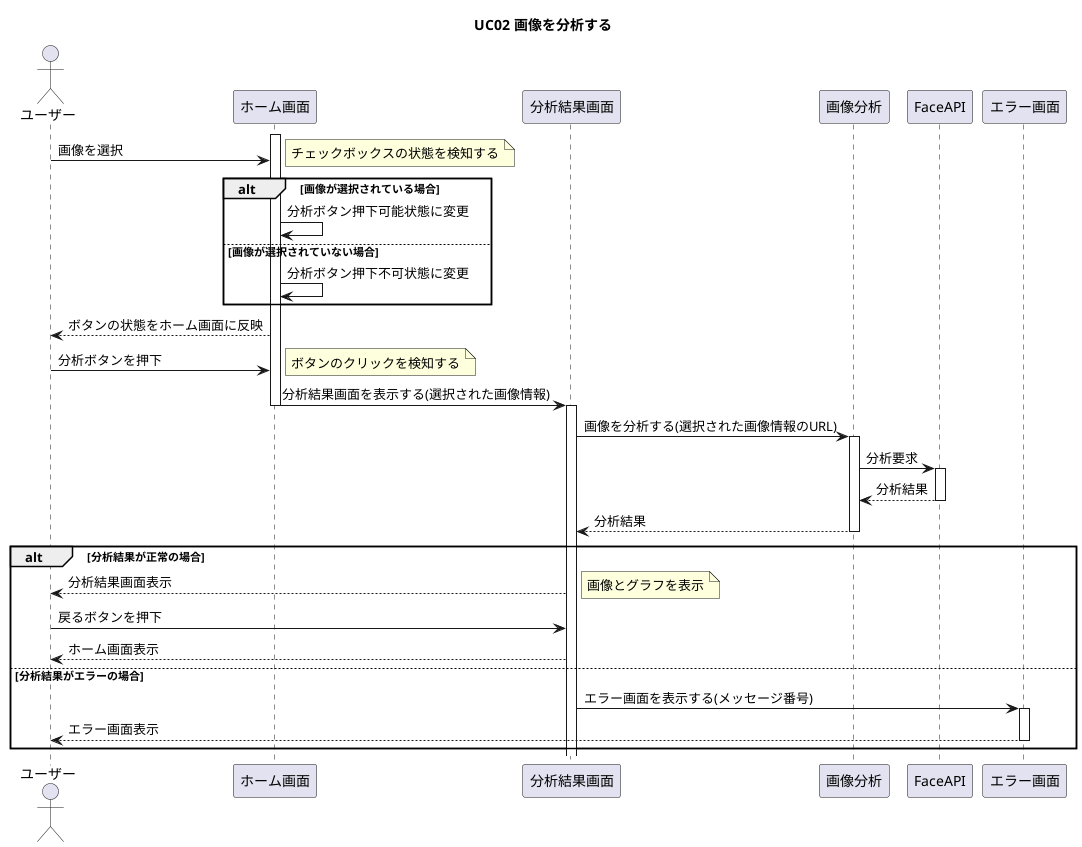 @startuml
title UC02 画像を分析する

actor ユーザー
participant ホーム画面
participant 分析結果画面
participant 画像分析
participant FaceAPI
participant エラー画面

activate ホーム画面
ユーザー -> ホーム画面 : 画像を選択
note right : チェックボックスの状態を検知する

alt 画像が選択されている場合
ホーム画面 -> ホーム画面 : 分析ボタン押下可能状態に変更

else 画像が選択されていない場合
ホーム画面 -> ホーム画面 : 分析ボタン押下不可状態に変更
end
ユーザー <-- ホーム画面 : ボタンの状態をホーム画面に反映

ユーザー -> ホーム画面 : 分析ボタンを押下
note right : ボタンのクリックを検知する
ホーム画面 -> 分析結果画面 : 分析結果画面を表示する(選択された画像情報)
deactivate ホーム画面
activate 分析結果画面
分析結果画面 -> 画像分析 : 画像を分析する(選択された画像情報のURL)
activate 画像分析
画像分析 -> FaceAPI : 分析要求
activate FaceAPI
画像分析 <-- FaceAPI : 分析結果
deactivate FaceAPI
分析結果画面 <-- 画像分析 : 分析結果
deactivate 画像分析

alt 分析結果が正常の場合
ユーザー <-- 分析結果画面 : 分析結果画面表示
note right : 画像とグラフを表示
ユーザー -> 分析結果画面 : 戻るボタンを押下
ユーザー <-- 分析結果画面 : ホーム画面表示

else 分析結果がエラーの場合
分析結果画面 -> エラー画面 : エラー画面を表示する(メッセージ番号)
activate エラー画面
ユーザー <-- エラー画面 : エラー画面表示
deactivate エラー画面
end

@enduml